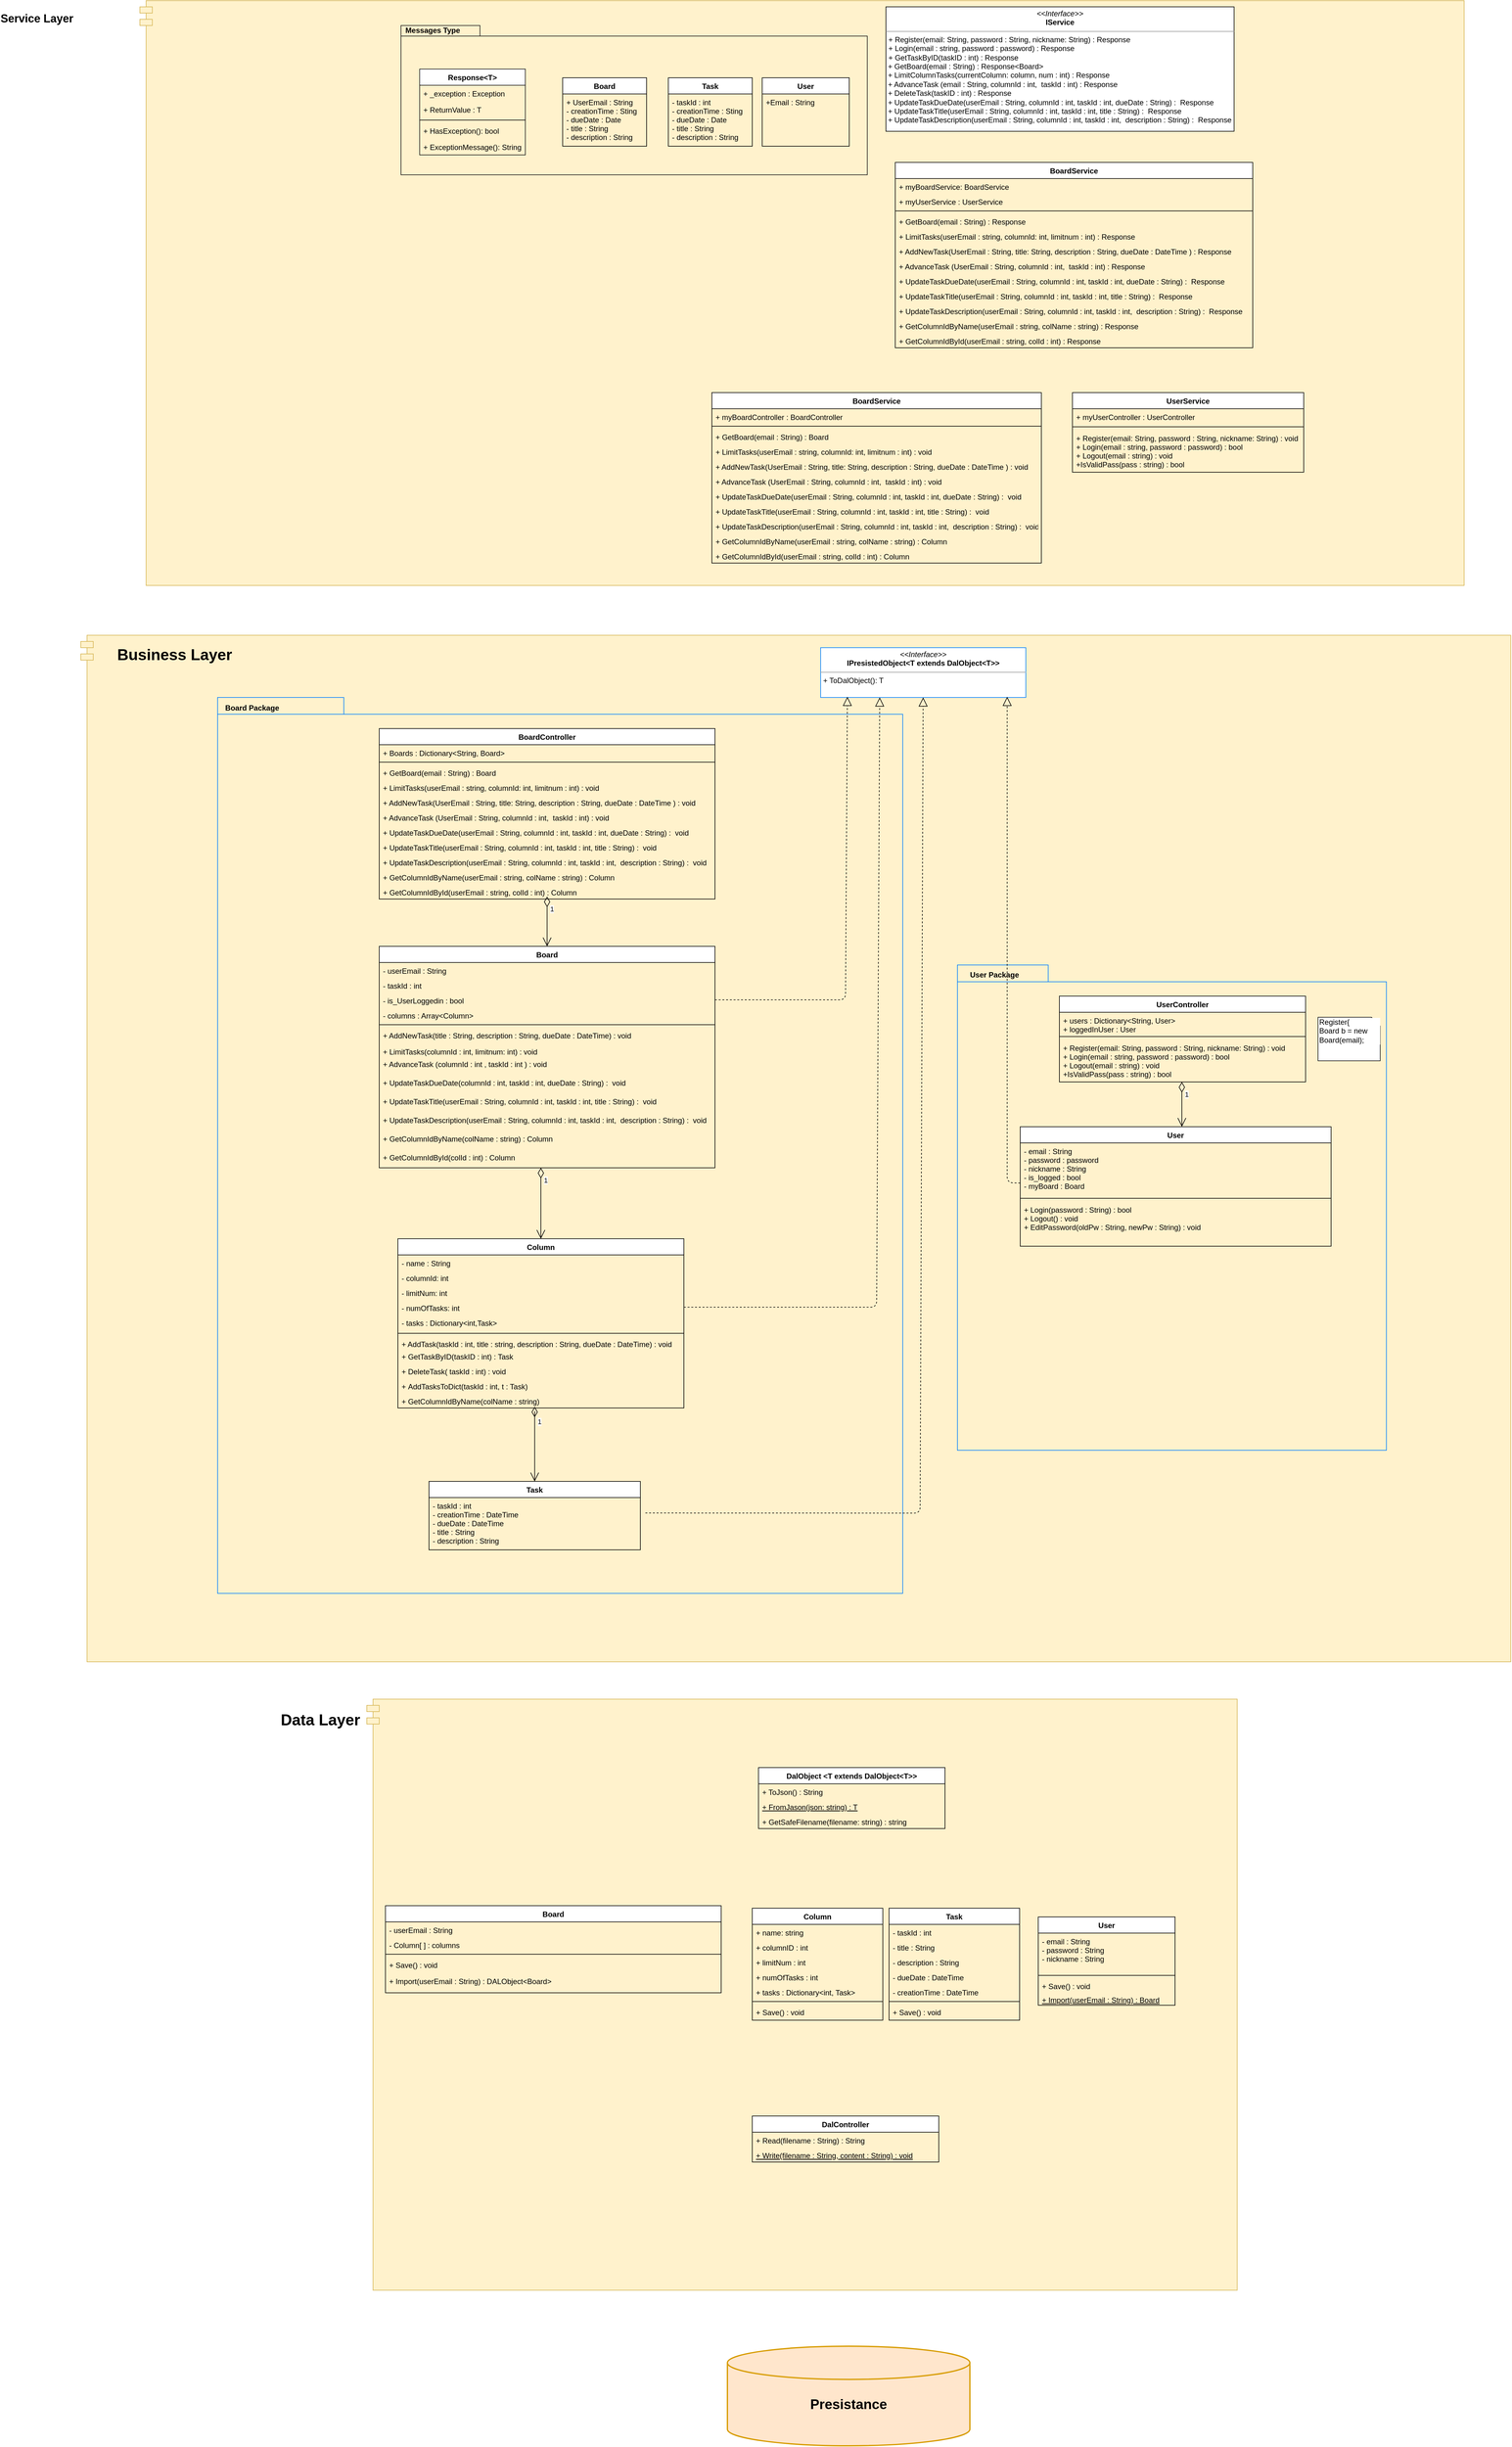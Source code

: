 <mxfile version="12.9.14" type="github">
  <diagram id="-RquYQ_NJTg_AUpqB6Ne" name="Page-1">
    <mxGraphModel dx="2249" dy="3100" grid="1" gridSize="10" guides="1" tooltips="1" connect="1" arrows="1" fold="1" page="1" pageScale="1" pageWidth="827" pageHeight="1169" math="0" shadow="0">
      <root>
        <mxCell id="0" />
        <mxCell id="1" parent="0" />
        <mxCell id="ltBjUtxW135NRDKXW1PK-76" value="Service Layer" style="shape=module;align=right;spacingLeft=999;align=center;verticalAlign=bottom;startSize=26;fillColor=#fff2cc;strokeColor=#d6b656;labelPosition=left;verticalLabelPosition=top;spacingRight=-800;spacingBottom=-40;fontSize=18;fontStyle=1" parent="1" vertex="1">
          <mxGeometry x="-435" y="-1860" width="2130" height="940" as="geometry" />
        </mxCell>
        <mxCell id="f_YDxazfHKyXnQlS2BQ8-2" value="Messages Type" style="shape=folder;fontStyle=1;spacingTop=10;tabWidth=127;tabHeight=17;tabPosition=left;html=1;verticalAlign=bottom;align=right;spacingBottom=-17;horizontal=1;labelPosition=left;verticalLabelPosition=top;spacingRight=-96;fillColor=#fff2cc;strokeColor=#1A1A1A;" parent="1" vertex="1">
          <mxGeometry x="-15" y="-1820" width="750" height="240" as="geometry" />
        </mxCell>
        <mxCell id="PzMGgS6Cn8ioZ-nRno0Y-10" value="Data Layer" style="shape=module;align=center;spacingLeft=-999;align=center;verticalAlign=bottom;strokeColor=#d6b656;fillColor=#fff2cc;labelPosition=center;verticalLabelPosition=top;whiteSpace=wrap;spacingRight=550;spacingBottom=-50;fontSize=25;fontStyle=1" parent="1" vertex="1">
          <mxGeometry x="-70" y="870" width="1400" height="950" as="geometry" />
        </mxCell>
        <mxCell id="7azGiuc3Ixv7HJGIlcdi-23" value="Business Layer" style="shape=module;align=center;spacingLeft=-999;align=center;verticalAlign=bottom;fillColor=#fff2cc;strokeColor=#d6b656;labelPosition=center;verticalLabelPosition=top;spacingRight=999;spacingBottom=-45;fontSize=25;fontStyle=1" parent="1" vertex="1">
          <mxGeometry x="-530" y="-840" width="2300" height="1650" as="geometry" />
        </mxCell>
        <mxCell id="7azGiuc3Ixv7HJGIlcdi-16" value="Board Package" style="shape=folder;fontStyle=1;spacingTop=-2;tabWidth=203;tabHeight=27;tabPosition=left;html=1;fillColor=none;labelPosition=left;verticalLabelPosition=top;align=right;verticalAlign=bottom;spacingBottom=-26;spacingRight=-100;strokeColor=#007FFF;" parent="1" vertex="1">
          <mxGeometry x="-310" y="-740" width="1102" height="1440" as="geometry" />
        </mxCell>
        <mxCell id="7azGiuc3Ixv7HJGIlcdi-17" value="User Package" style="shape=folder;fontStyle=1;spacingTop=10;tabWidth=146;tabHeight=27;tabPosition=left;html=1;fillColor=none;labelPosition=left;verticalLabelPosition=top;align=right;verticalAlign=bottom;spacingRight=-100;spacingBottom=-25;strokeColor=#007FFF;" parent="1" vertex="1">
          <mxGeometry x="880" y="-310" width="690" height="780" as="geometry" />
        </mxCell>
        <mxCell id="ltBjUtxW135NRDKXW1PK-18" value="&lt;p style=&quot;margin: 0px ; margin-top: 4px ; text-align: center&quot;&gt;&lt;i&gt;&amp;lt;&amp;lt;Interface&amp;gt;&amp;gt;&lt;/i&gt;&lt;br&gt;&lt;b&gt;IPresistedObject&amp;lt;T extends DalObject&amp;lt;T&amp;gt;&amp;gt;&lt;/b&gt;&lt;/p&gt;&lt;hr size=&quot;1&quot;&gt;&lt;p style=&quot;margin: 0px ; margin-left: 4px&quot;&gt;&lt;/p&gt;&lt;p style=&quot;margin: 0px ; margin-left: 4px&quot;&gt;+ ToDalObject(): T&lt;br&gt;&lt;/p&gt;" style="verticalAlign=top;align=left;overflow=fill;fontSize=12;fontFamily=Helvetica;html=1;strokeColor=#007FFF;fillColor=#ffffff;" parent="1" vertex="1">
          <mxGeometry x="660" y="-820" width="330" height="80" as="geometry" />
        </mxCell>
        <mxCell id="ltBjUtxW135NRDKXW1PK-77" value="BoardController" style="swimlane;fontStyle=1;align=center;verticalAlign=top;childLayout=stackLayout;horizontal=1;startSize=26;horizontalStack=0;resizeParent=1;resizeParentMax=0;resizeLast=0;collapsible=1;marginBottom=0;" parent="1" vertex="1">
          <mxGeometry x="-50" y="-690" width="540" height="274" as="geometry" />
        </mxCell>
        <mxCell id="ltBjUtxW135NRDKXW1PK-78" value="+ Boards : Dictionary&lt;String, Board&gt;&#xa;" style="text;align=left;verticalAlign=top;spacingLeft=4;spacingRight=4;overflow=hidden;rotatable=0;points=[[0,0.5],[1,0.5]];portConstraint=eastwest;" parent="ltBjUtxW135NRDKXW1PK-77" vertex="1">
          <mxGeometry y="26" width="540" height="24" as="geometry" />
        </mxCell>
        <mxCell id="f_YDxazfHKyXnQlS2BQ8-43" value="" style="line;strokeWidth=1;fillColor=none;align=left;verticalAlign=middle;spacingTop=-1;spacingLeft=3;spacingRight=3;rotatable=0;labelPosition=right;points=[];portConstraint=eastwest;labelBackgroundColor=#ffffff;" parent="ltBjUtxW135NRDKXW1PK-77" vertex="1">
          <mxGeometry y="50" width="540" height="8" as="geometry" />
        </mxCell>
        <mxCell id="ltBjUtxW135NRDKXW1PK-88" value="+ GetBoard(email : String) : Board&#xa;" style="text;align=left;verticalAlign=top;spacingLeft=4;spacingRight=4;overflow=hidden;rotatable=0;points=[[0,0.5],[1,0.5]];portConstraint=eastwest;" parent="ltBjUtxW135NRDKXW1PK-77" vertex="1">
          <mxGeometry y="58" width="540" height="24" as="geometry" />
        </mxCell>
        <mxCell id="ltBjUtxW135NRDKXW1PK-79" value="+ LimitTasks(userEmail : string, columnId: int, limitnum : int) : void&#xa;" style="text;align=left;verticalAlign=top;spacingLeft=4;spacingRight=4;overflow=hidden;rotatable=0;points=[[0,0.5],[1,0.5]];portConstraint=eastwest;" parent="ltBjUtxW135NRDKXW1PK-77" vertex="1">
          <mxGeometry y="82" width="540" height="24" as="geometry" />
        </mxCell>
        <mxCell id="f_YDxazfHKyXnQlS2BQ8-45" value="+ AddNewTask(UserEmail : String, title: String, description : String, dueDate : DateTime ) : void&#xa;&#xa;" style="text;align=left;verticalAlign=top;spacingLeft=4;spacingRight=4;overflow=hidden;rotatable=0;points=[[0,0.5],[1,0.5]];portConstraint=eastwest;" parent="ltBjUtxW135NRDKXW1PK-77" vertex="1">
          <mxGeometry y="106" width="540" height="24" as="geometry" />
        </mxCell>
        <mxCell id="ltBjUtxW135NRDKXW1PK-80" value="+ AdvanceTask (UserEmail : String, columnId : int,  taskId : int) : void" style="text;align=left;verticalAlign=top;spacingLeft=4;spacingRight=4;overflow=hidden;rotatable=0;points=[[0,0.5],[1,0.5]];portConstraint=eastwest;" parent="ltBjUtxW135NRDKXW1PK-77" vertex="1">
          <mxGeometry y="130" width="540" height="24" as="geometry" />
        </mxCell>
        <mxCell id="ltBjUtxW135NRDKXW1PK-82" value="+ UpdateTaskDueDate(userEmail : String, columnId : int, taskId : int, dueDate : String) :  void&#xa;&#xa;" style="text;align=left;verticalAlign=top;spacingLeft=4;spacingRight=4;overflow=hidden;rotatable=0;points=[[0,0.5],[1,0.5]];portConstraint=eastwest;" parent="ltBjUtxW135NRDKXW1PK-77" vertex="1">
          <mxGeometry y="154" width="540" height="24" as="geometry" />
        </mxCell>
        <mxCell id="ltBjUtxW135NRDKXW1PK-83" value="+ UpdateTaskTitle(userEmail : String, columnId : int, taskId : int, title : String) :  void&#xa;" style="text;align=left;verticalAlign=top;spacingLeft=4;spacingRight=4;overflow=hidden;rotatable=0;points=[[0,0.5],[1,0.5]];portConstraint=eastwest;" parent="ltBjUtxW135NRDKXW1PK-77" vertex="1">
          <mxGeometry y="178" width="540" height="24" as="geometry" />
        </mxCell>
        <mxCell id="ltBjUtxW135NRDKXW1PK-84" value="+ UpdateTaskDescription(userEmail : String, columnId : int, taskId : int,  description : String) :  void&#xa;" style="text;align=left;verticalAlign=top;spacingLeft=4;spacingRight=4;overflow=hidden;rotatable=0;points=[[0,0.5],[1,0.5]];portConstraint=eastwest;" parent="ltBjUtxW135NRDKXW1PK-77" vertex="1">
          <mxGeometry y="202" width="540" height="24" as="geometry" />
        </mxCell>
        <mxCell id="PlvojTVU_Txq_sQHf2pY-10" value="+ GetColumnIdByName(userEmail : string, colName : string) : Column" style="text;align=left;verticalAlign=top;spacingLeft=4;spacingRight=4;overflow=hidden;rotatable=0;points=[[0,0.5],[1,0.5]];portConstraint=eastwest;" parent="ltBjUtxW135NRDKXW1PK-77" vertex="1">
          <mxGeometry y="226" width="540" height="24" as="geometry" />
        </mxCell>
        <mxCell id="PlvojTVU_Txq_sQHf2pY-11" value="+ GetColumnIdById(userEmail : string, colId : int) : Column" style="text;align=left;verticalAlign=top;spacingLeft=4;spacingRight=4;overflow=hidden;rotatable=0;points=[[0,0.5],[1,0.5]];portConstraint=eastwest;" parent="ltBjUtxW135NRDKXW1PK-77" vertex="1">
          <mxGeometry y="250" width="540" height="24" as="geometry" />
        </mxCell>
        <mxCell id="ltBjUtxW135NRDKXW1PK-75" value="&lt;b&gt;&lt;font style=&quot;font-size: 22px&quot;&gt;Presistance&lt;/font&gt;&lt;/b&gt;" style="strokeWidth=2;html=1;shape=mxgraph.flowchart.database;whiteSpace=wrap;startSize=26;spacingBottom=-28;fillColor=#ffe6cc;strokeColor=#d79b00;" parent="1" vertex="1">
          <mxGeometry x="510" y="1910" width="390" height="160" as="geometry" />
        </mxCell>
        <mxCell id="ltBjUtxW135NRDKXW1PK-92" value="&lt;p style=&quot;margin: 0px ; margin-top: 4px ; text-align: center&quot;&gt;&lt;i&gt;&amp;lt;&amp;lt;Interface&amp;gt;&amp;gt;&lt;/i&gt;&lt;br&gt;&lt;b&gt;IService&lt;/b&gt;&lt;/p&gt;&lt;hr size=&quot;1&quot;&gt;&lt;p style=&quot;margin: 0px ; margin-left: 4px&quot;&gt;&lt;/p&gt;&lt;p style=&quot;margin: 0px ; margin-left: 4px&quot;&gt;+ Register(email: String, password : String, nickname: String) : Response&lt;br&gt;&lt;/p&gt;&lt;p style=&quot;margin: 0px ; margin-left: 4px&quot;&gt;+ Login(email : string, password : password) : Response&lt;br&gt;&lt;/p&gt;&lt;p style=&quot;margin: 0px ; margin-left: 4px&quot;&gt;+ GetTaskByID(taskID : int) : Response&lt;/p&gt;&lt;div style=&quot;padding: 0px ; margin: 0px&quot;&gt;&amp;nbsp;+ GetBoard(email : String) : Response&amp;lt;Board&amp;gt;&lt;span&gt;&amp;nbsp;&lt;/span&gt;&lt;/div&gt;&amp;nbsp;+ LimitColumnTasks(currentColumn: column, num : int) : Response&lt;br&gt;&amp;nbsp;+ AdvanceTask (email : String, columnId : int,&amp;nbsp; taskId : int) : Response&lt;br&gt;&amp;nbsp;+ DeleteTask(taskID : int) : Response&lt;span&gt;&amp;nbsp;&lt;/span&gt;&lt;br&gt;&amp;nbsp;+ UpdateTaskDueDate(userEmail : String, columnId : int, taskId : int, dueDate : String) :&amp;nbsp; Response&lt;br&gt;&amp;nbsp;+ UpdateTaskTitle(userEmail : String, columnId : int, taskId : int, title : String) :&amp;nbsp; Response&lt;div style=&quot;padding: 0px ; margin: 0px&quot;&gt;&amp;nbsp;+ UpdateTaskDescription(userEmail : String, columnId : int, taskId : int,&amp;nbsp; description : String) :&amp;nbsp; Response&lt;div style=&quot;padding: 0px ; margin: 0px&quot;&gt;&lt;br style=&quot;padding: 0px ; margin: 0px&quot;&gt;&lt;/div&gt;&lt;/div&gt;" style="verticalAlign=top;align=left;overflow=fill;fontSize=12;fontFamily=Helvetica;html=1;startSize=26;" parent="1" vertex="1">
          <mxGeometry x="765" y="-1850" width="560" height="200" as="geometry" />
        </mxCell>
        <mxCell id="f_YDxazfHKyXnQlS2BQ8-60" value="Register{&lt;br&gt;Board b = new Board(email);" style="shape=note;whiteSpace=wrap;html=1;size=14;verticalAlign=top;align=left;spacingTop=-6;labelBackgroundColor=#ffffff;strokeColor=#1A1A1A;fillColor=#FFFFFF;" parent="1" vertex="1">
          <mxGeometry x="1460" y="-226" width="100" height="70" as="geometry" />
        </mxCell>
        <mxCell id="ltBjUtxW135NRDKXW1PK-23" value="UserController" style="swimlane;fontStyle=1;align=center;verticalAlign=top;childLayout=stackLayout;horizontal=1;startSize=26;horizontalStack=0;resizeParent=1;resizeParentMax=0;resizeLast=0;collapsible=1;marginBottom=0;" parent="1" vertex="1">
          <mxGeometry x="1044" y="-260" width="396" height="138" as="geometry" />
        </mxCell>
        <mxCell id="f_YDxazfHKyXnQlS2BQ8-47" value="+ users : Dictionary&lt;String, User&gt;&#xa;+ loggedInUser : User" style="text;align=left;verticalAlign=top;spacingLeft=4;spacingRight=4;overflow=hidden;rotatable=0;points=[[0,0.5],[1,0.5]];portConstraint=eastwest;" parent="ltBjUtxW135NRDKXW1PK-23" vertex="1">
          <mxGeometry y="26" width="396" height="34" as="geometry" />
        </mxCell>
        <mxCell id="f_YDxazfHKyXnQlS2BQ8-46" value="" style="line;strokeWidth=1;fillColor=none;align=left;verticalAlign=middle;spacingTop=-1;spacingLeft=3;spacingRight=3;rotatable=0;labelPosition=right;points=[];portConstraint=eastwest;" parent="ltBjUtxW135NRDKXW1PK-23" vertex="1">
          <mxGeometry y="60" width="396" height="10" as="geometry" />
        </mxCell>
        <mxCell id="ltBjUtxW135NRDKXW1PK-24" value="+ Register(email: String, password : String, nickname: String) : void&#xa;+ Login(email : string, password : password) : bool&#xa;+ Logout(email : string) : void&#xa;+IsValidPass(pass : string) : bool" style="text;align=left;verticalAlign=top;spacingLeft=4;spacingRight=4;overflow=hidden;rotatable=0;points=[[0,0.5],[1,0.5]];portConstraint=eastwest;" parent="ltBjUtxW135NRDKXW1PK-23" vertex="1">
          <mxGeometry y="70" width="396" height="68" as="geometry" />
        </mxCell>
        <mxCell id="Bc8iCjD8DV4jMRBxt45--7" value="User" style="swimlane;fontStyle=1;align=center;verticalAlign=top;childLayout=stackLayout;horizontal=1;startSize=26;horizontalStack=0;resizeParent=1;resizeParentMax=0;resizeLast=0;collapsible=1;marginBottom=0;fillColor=#FFFFFF;" parent="1" vertex="1">
          <mxGeometry x="981" y="-50" width="500" height="192" as="geometry" />
        </mxCell>
        <mxCell id="Bc8iCjD8DV4jMRBxt45--8" value="- email : String&#xa;- password : password&#xa;- nickname : String&#xa;- is_logged : bool&#xa;- myBoard : Board" style="text;align=left;verticalAlign=top;spacingLeft=4;spacingRight=4;overflow=hidden;rotatable=0;points=[[0,0.5],[1,0.5]];portConstraint=eastwest;" parent="Bc8iCjD8DV4jMRBxt45--7" vertex="1">
          <mxGeometry y="26" width="500" height="84" as="geometry" />
        </mxCell>
        <mxCell id="Bc8iCjD8DV4jMRBxt45--9" value="" style="line;strokeWidth=1;fillColor=none;align=left;verticalAlign=middle;spacingTop=-1;spacingLeft=3;spacingRight=3;rotatable=0;labelPosition=right;points=[];portConstraint=eastwest;" parent="Bc8iCjD8DV4jMRBxt45--7" vertex="1">
          <mxGeometry y="110" width="500" height="10" as="geometry" />
        </mxCell>
        <mxCell id="Bc8iCjD8DV4jMRBxt45--10" value="+ Login(password : String) : bool&#xa;+ Logout() : void&#xa;+ EditPassword(oldPw : String, newPw : String) : void&#xa;" style="text;strokeColor=none;fillColor=none;align=left;verticalAlign=top;spacingLeft=4;spacingRight=4;overflow=hidden;rotatable=0;points=[[0,0.5],[1,0.5]];portConstraint=eastwest;" parent="Bc8iCjD8DV4jMRBxt45--7" vertex="1">
          <mxGeometry y="120" width="500" height="72" as="geometry" />
        </mxCell>
        <mxCell id="7azGiuc3Ixv7HJGIlcdi-8" value="Board" style="swimlane;fontStyle=1;align=center;verticalAlign=top;childLayout=stackLayout;horizontal=1;startSize=26;horizontalStack=0;resizeParent=1;resizeParentMax=0;resizeLast=0;collapsible=1;marginBottom=0;" parent="1" vertex="1">
          <mxGeometry x="-50" y="-340" width="540" height="356" as="geometry" />
        </mxCell>
        <mxCell id="7azGiuc3Ixv7HJGIlcdi-9" value="- userEmail : String" style="text;strokeColor=none;fillColor=none;align=left;verticalAlign=top;spacingLeft=4;spacingRight=4;overflow=hidden;rotatable=0;points=[[0,0.5],[1,0.5]];portConstraint=eastwest;" parent="7azGiuc3Ixv7HJGIlcdi-8" vertex="1">
          <mxGeometry y="26" width="540" height="24" as="geometry" />
        </mxCell>
        <mxCell id="PlvojTVU_Txq_sQHf2pY-6" value="- taskId : int" style="text;strokeColor=none;fillColor=none;align=left;verticalAlign=top;spacingLeft=4;spacingRight=4;overflow=hidden;rotatable=0;points=[[0,0.5],[1,0.5]];portConstraint=eastwest;" parent="7azGiuc3Ixv7HJGIlcdi-8" vertex="1">
          <mxGeometry y="50" width="540" height="24" as="geometry" />
        </mxCell>
        <mxCell id="ltBjUtxW135NRDKXW1PK-17" value="- is_UserLoggedin : bool" style="text;strokeColor=none;fillColor=none;align=left;verticalAlign=top;spacingLeft=4;spacingRight=4;overflow=hidden;rotatable=0;points=[[0,0.5],[1,0.5]];portConstraint=eastwest;" parent="7azGiuc3Ixv7HJGIlcdi-8" vertex="1">
          <mxGeometry y="74" width="540" height="24" as="geometry" />
        </mxCell>
        <mxCell id="PlvojTVU_Txq_sQHf2pY-7" value="- columns : Array&lt;Column&gt;" style="text;strokeColor=none;fillColor=none;align=left;verticalAlign=top;spacingLeft=4;spacingRight=4;overflow=hidden;rotatable=0;points=[[0,0.5],[1,0.5]];portConstraint=eastwest;" parent="7azGiuc3Ixv7HJGIlcdi-8" vertex="1">
          <mxGeometry y="98" width="540" height="24" as="geometry" />
        </mxCell>
        <mxCell id="7azGiuc3Ixv7HJGIlcdi-11" value="" style="line;strokeWidth=1;fillColor=none;align=left;verticalAlign=middle;spacingTop=-1;spacingLeft=3;spacingRight=3;rotatable=0;labelPosition=right;points=[];portConstraint=eastwest;" parent="7azGiuc3Ixv7HJGIlcdi-8" vertex="1">
          <mxGeometry y="122" width="540" height="8" as="geometry" />
        </mxCell>
        <mxCell id="7azGiuc3Ixv7HJGIlcdi-12" value="+ AddNewTask(title : String, description : String, dueDate : DateTime) : void" style="text;strokeColor=none;fillColor=none;align=left;verticalAlign=top;spacingLeft=4;spacingRight=4;overflow=hidden;rotatable=0;points=[[0,0.5],[1,0.5]];portConstraint=eastwest;" parent="7azGiuc3Ixv7HJGIlcdi-8" vertex="1">
          <mxGeometry y="130" width="540" height="26" as="geometry" />
        </mxCell>
        <mxCell id="7azGiuc3Ixv7HJGIlcdi-13" value="+ LimitTasks(columnId : int, limitnum: int) : void&#xa;" style="text;strokeColor=none;fillColor=none;align=left;verticalAlign=top;spacingLeft=4;spacingRight=4;overflow=hidden;rotatable=0;points=[[0,0.5],[1,0.5]];portConstraint=eastwest;" parent="7azGiuc3Ixv7HJGIlcdi-8" vertex="1">
          <mxGeometry y="156" width="540" height="20" as="geometry" />
        </mxCell>
        <mxCell id="7azGiuc3Ixv7HJGIlcdi-14" value="+ AdvanceTask (columnId : int , taskId : int ) : void" style="text;strokeColor=none;fillColor=none;align=left;verticalAlign=top;spacingLeft=4;spacingRight=4;overflow=hidden;rotatable=0;points=[[0,0.5],[1,0.5]];portConstraint=eastwest;" parent="7azGiuc3Ixv7HJGIlcdi-8" vertex="1">
          <mxGeometry y="176" width="540" height="30" as="geometry" />
        </mxCell>
        <mxCell id="PzMGgS6Cn8ioZ-nRno0Y-2" value="+ UpdateTaskDueDate(columnId : int, taskId : int, dueDate : String) :  void&#xa;&#xa;" style="text;strokeColor=none;fillColor=none;align=left;verticalAlign=top;spacingLeft=4;spacingRight=4;overflow=hidden;rotatable=0;points=[[0,0.5],[1,0.5]];portConstraint=eastwest;" parent="7azGiuc3Ixv7HJGIlcdi-8" vertex="1">
          <mxGeometry y="206" width="540" height="30" as="geometry" />
        </mxCell>
        <mxCell id="PzMGgS6Cn8ioZ-nRno0Y-13" value="+ UpdateTaskTitle(userEmail : String, columnId : int, taskId : int, title : String) :  void&#xa;&#xa;&#xa;" style="text;strokeColor=none;fillColor=none;align=left;verticalAlign=top;spacingLeft=4;spacingRight=4;overflow=hidden;rotatable=0;points=[[0,0.5],[1,0.5]];portConstraint=eastwest;" parent="7azGiuc3Ixv7HJGIlcdi-8" vertex="1">
          <mxGeometry y="236" width="540" height="30" as="geometry" />
        </mxCell>
        <mxCell id="PzMGgS6Cn8ioZ-nRno0Y-14" value="+ UpdateTaskDescription(userEmail : String, columnId : int, taskId : int,  description : String) :  void&#xa;&#xa;&#xa;" style="text;strokeColor=none;fillColor=none;align=left;verticalAlign=top;spacingLeft=4;spacingRight=4;overflow=hidden;rotatable=0;points=[[0,0.5],[1,0.5]];portConstraint=eastwest;" parent="7azGiuc3Ixv7HJGIlcdi-8" vertex="1">
          <mxGeometry y="266" width="540" height="30" as="geometry" />
        </mxCell>
        <mxCell id="PlvojTVU_Txq_sQHf2pY-8" value="+ GetColumnIdByName(colName : string) : Column" style="text;strokeColor=none;fillColor=none;align=left;verticalAlign=top;spacingLeft=4;spacingRight=4;overflow=hidden;rotatable=0;points=[[0,0.5],[1,0.5]];portConstraint=eastwest;" parent="7azGiuc3Ixv7HJGIlcdi-8" vertex="1">
          <mxGeometry y="296" width="540" height="30" as="geometry" />
        </mxCell>
        <mxCell id="PlvojTVU_Txq_sQHf2pY-9" value="+ GetColumnIdById(colId : int) : Column" style="text;strokeColor=none;fillColor=none;align=left;verticalAlign=top;spacingLeft=4;spacingRight=4;overflow=hidden;rotatable=0;points=[[0,0.5],[1,0.5]];portConstraint=eastwest;" parent="7azGiuc3Ixv7HJGIlcdi-8" vertex="1">
          <mxGeometry y="326" width="540" height="30" as="geometry" />
        </mxCell>
        <mxCell id="TAwMk2L25y2mn7AtMvrn-1" value="Column" style="swimlane;fontStyle=1;align=center;verticalAlign=top;childLayout=stackLayout;horizontal=1;startSize=26;horizontalStack=0;resizeParent=1;resizeParentMax=0;resizeLast=0;collapsible=1;marginBottom=0;" parent="1" vertex="1">
          <mxGeometry x="-20" y="130" width="460" height="272" as="geometry" />
        </mxCell>
        <mxCell id="TAwMk2L25y2mn7AtMvrn-2" value="- name : String" style="text;strokeColor=none;fillColor=none;align=left;verticalAlign=top;spacingLeft=4;spacingRight=4;overflow=hidden;rotatable=0;points=[[0,0.5],[1,0.5]];portConstraint=eastwest;" parent="TAwMk2L25y2mn7AtMvrn-1" vertex="1">
          <mxGeometry y="26" width="460" height="24" as="geometry" />
        </mxCell>
        <mxCell id="PzMGgS6Cn8ioZ-nRno0Y-11" value="- columnId: int" style="text;strokeColor=none;fillColor=none;align=left;verticalAlign=top;spacingLeft=4;spacingRight=4;overflow=hidden;rotatable=0;points=[[0,0.5],[1,0.5]];portConstraint=eastwest;" parent="TAwMk2L25y2mn7AtMvrn-1" vertex="1">
          <mxGeometry y="50" width="460" height="24" as="geometry" />
        </mxCell>
        <mxCell id="ltBjUtxW135NRDKXW1PK-16" value="- limitNum: int" style="text;strokeColor=none;fillColor=none;align=left;verticalAlign=top;spacingLeft=4;spacingRight=4;overflow=hidden;rotatable=0;points=[[0,0.5],[1,0.5]];portConstraint=eastwest;" parent="TAwMk2L25y2mn7AtMvrn-1" vertex="1">
          <mxGeometry y="74" width="460" height="24" as="geometry" />
        </mxCell>
        <mxCell id="PlvojTVU_Txq_sQHf2pY-1" value="- numOfTasks: int" style="text;strokeColor=none;fillColor=none;align=left;verticalAlign=top;spacingLeft=4;spacingRight=4;overflow=hidden;rotatable=0;points=[[0,0.5],[1,0.5]];portConstraint=eastwest;" parent="TAwMk2L25y2mn7AtMvrn-1" vertex="1">
          <mxGeometry y="98" width="460" height="24" as="geometry" />
        </mxCell>
        <mxCell id="TAwMk2L25y2mn7AtMvrn-23" value="- tasks : Dictionary&lt;int,Task&gt;" style="text;strokeColor=none;fillColor=none;align=left;verticalAlign=top;spacingLeft=4;spacingRight=4;overflow=hidden;rotatable=0;points=[[0,0.5],[1,0.5]];portConstraint=eastwest;" parent="TAwMk2L25y2mn7AtMvrn-1" vertex="1">
          <mxGeometry y="122" width="460" height="26" as="geometry" />
        </mxCell>
        <mxCell id="TAwMk2L25y2mn7AtMvrn-3" value="" style="line;strokeWidth=1;fillColor=none;align=left;verticalAlign=middle;spacingTop=-1;spacingLeft=3;spacingRight=3;rotatable=0;labelPosition=right;points=[];portConstraint=eastwest;" parent="TAwMk2L25y2mn7AtMvrn-1" vertex="1">
          <mxGeometry y="148" width="460" height="8" as="geometry" />
        </mxCell>
        <mxCell id="f_YDxazfHKyXnQlS2BQ8-48" value="+ AddTask(taskId : int, title : string, description : String, dueDate : DateTime) : void" style="text;strokeColor=none;fillColor=none;align=left;verticalAlign=top;spacingLeft=4;spacingRight=4;overflow=hidden;rotatable=0;points=[[0,0.5],[1,0.5]];portConstraint=eastwest;" parent="TAwMk2L25y2mn7AtMvrn-1" vertex="1">
          <mxGeometry y="156" width="460" height="20" as="geometry" />
        </mxCell>
        <mxCell id="TAwMk2L25y2mn7AtMvrn-21" value="+ GetTaskByID(taskID : int) : Task" style="text;strokeColor=none;fillColor=none;align=left;verticalAlign=top;spacingLeft=4;spacingRight=4;overflow=hidden;rotatable=0;points=[[0,0.5],[1,0.5]];portConstraint=eastwest;" parent="TAwMk2L25y2mn7AtMvrn-1" vertex="1">
          <mxGeometry y="176" width="460" height="24" as="geometry" />
        </mxCell>
        <mxCell id="f_YDxazfHKyXnQlS2BQ8-58" value="+ DeleteTask( taskId : int) : void" style="text;strokeColor=none;fillColor=none;align=left;verticalAlign=top;spacingLeft=4;spacingRight=4;overflow=hidden;rotatable=0;points=[[0,0.5],[1,0.5]];portConstraint=eastwest;" parent="TAwMk2L25y2mn7AtMvrn-1" vertex="1">
          <mxGeometry y="200" width="460" height="24" as="geometry" />
        </mxCell>
        <mxCell id="PlvojTVU_Txq_sQHf2pY-2" value="+ AddTasksToDict(taskId : int, t : Task)" style="text;strokeColor=none;fillColor=none;align=left;verticalAlign=top;spacingLeft=4;spacingRight=4;overflow=hidden;rotatable=0;points=[[0,0.5],[1,0.5]];portConstraint=eastwest;" parent="TAwMk2L25y2mn7AtMvrn-1" vertex="1">
          <mxGeometry y="224" width="460" height="24" as="geometry" />
        </mxCell>
        <mxCell id="PlvojTVU_Txq_sQHf2pY-5" value="+ GetColumnIdByName(colName : string)" style="text;strokeColor=none;fillColor=none;align=left;verticalAlign=top;spacingLeft=4;spacingRight=4;overflow=hidden;rotatable=0;points=[[0,0.5],[1,0.5]];portConstraint=eastwest;" parent="TAwMk2L25y2mn7AtMvrn-1" vertex="1">
          <mxGeometry y="248" width="460" height="24" as="geometry" />
        </mxCell>
        <mxCell id="ltBjUtxW135NRDKXW1PK-49" value="Task" style="swimlane;fontStyle=1;align=center;verticalAlign=top;childLayout=stackLayout;horizontal=1;startSize=26;horizontalStack=0;resizeParent=1;resizeParentMax=0;resizeLast=0;collapsible=1;marginBottom=0;" parent="1" vertex="1">
          <mxGeometry x="30" y="520" width="340" height="110" as="geometry" />
        </mxCell>
        <mxCell id="ltBjUtxW135NRDKXW1PK-50" value="- taskId : int&#xa;- creationTime : DateTime&#xa;- dueDate : DateTime&#xa;- title : String&#xa;- description : String&#xa;" style="text;strokeColor=none;fillColor=none;align=left;verticalAlign=top;spacingLeft=4;spacingRight=4;overflow=hidden;rotatable=0;points=[[0,0.5],[1,0.5]];portConstraint=eastwest;" parent="ltBjUtxW135NRDKXW1PK-49" vertex="1">
          <mxGeometry y="26" width="340" height="84" as="geometry" />
        </mxCell>
        <mxCell id="PlvojTVU_Txq_sQHf2pY-45" value="" style="endArrow=block;dashed=1;endFill=0;endSize=12;html=1;" parent="1" source="Bc8iCjD8DV4jMRBxt45--7" edge="1">
          <mxGeometry width="160" relative="1" as="geometry">
            <mxPoint x="720" y="-160" as="sourcePoint" />
            <mxPoint x="960" y="-741" as="targetPoint" />
            <Array as="points">
              <mxPoint x="960" y="40" />
            </Array>
          </mxGeometry>
        </mxCell>
        <mxCell id="PlvojTVU_Txq_sQHf2pY-46" value="" style="endArrow=block;dashed=1;endFill=0;endSize=12;html=1;exitX=1;exitY=0.5;exitDx=0;exitDy=0;" parent="1" source="ltBjUtxW135NRDKXW1PK-17" edge="1">
          <mxGeometry width="160" relative="1" as="geometry">
            <mxPoint x="720" y="-480" as="sourcePoint" />
            <mxPoint x="703" y="-741" as="targetPoint" />
            <Array as="points">
              <mxPoint x="670" y="-254" />
              <mxPoint x="700" y="-254" />
            </Array>
          </mxGeometry>
        </mxCell>
        <mxCell id="PlvojTVU_Txq_sQHf2pY-47" value="" style="endArrow=block;dashed=1;endFill=0;endSize=12;html=1;exitX=1;exitY=0.5;exitDx=0;exitDy=0;" parent="1" source="PlvojTVU_Txq_sQHf2pY-1" edge="1">
          <mxGeometry width="160" relative="1" as="geometry">
            <mxPoint x="710" y="-390" as="sourcePoint" />
            <mxPoint x="755" y="-740" as="targetPoint" />
            <Array as="points">
              <mxPoint x="750" y="240" />
            </Array>
          </mxGeometry>
        </mxCell>
        <mxCell id="PlvojTVU_Txq_sQHf2pY-48" value="" style="endArrow=block;dashed=1;endFill=0;endSize=12;html=1;exitX=1.024;exitY=0.295;exitDx=0;exitDy=0;exitPerimeter=0;" parent="1" source="ltBjUtxW135NRDKXW1PK-50" target="ltBjUtxW135NRDKXW1PK-18" edge="1">
          <mxGeometry width="160" relative="1" as="geometry">
            <mxPoint x="490" y="570" as="sourcePoint" />
            <mxPoint x="650" y="570" as="targetPoint" />
            <Array as="points">
              <mxPoint x="820" y="571" />
            </Array>
          </mxGeometry>
        </mxCell>
        <mxCell id="PlvojTVU_Txq_sQHf2pY-49" value="1" style="endArrow=open;html=1;endSize=12;startArrow=diamondThin;startSize=14;startFill=0;edgeStyle=orthogonalEdgeStyle;align=left;verticalAlign=bottom;entryX=0.5;entryY=0;entryDx=0;entryDy=0;spacingBottom=-33;" parent="1" target="ltBjUtxW135NRDKXW1PK-49" edge="1">
          <mxGeometry x="-1" y="3" relative="1" as="geometry">
            <mxPoint x="200" y="400" as="sourcePoint" />
            <mxPoint x="260" y="380" as="targetPoint" />
            <Array as="points">
              <mxPoint x="200" y="404" />
            </Array>
          </mxGeometry>
        </mxCell>
        <mxCell id="PlvojTVU_Txq_sQHf2pY-51" value="1" style="endArrow=open;html=1;endSize=12;startArrow=diamondThin;startSize=14;startFill=0;edgeStyle=orthogonalEdgeStyle;align=left;verticalAlign=bottom;spacingBottom=-29;" parent="1" target="TAwMk2L25y2mn7AtMvrn-1" edge="1">
          <mxGeometry x="-1" y="3" relative="1" as="geometry">
            <mxPoint x="210" y="16" as="sourcePoint" />
            <mxPoint x="270" y="90" as="targetPoint" />
            <Array as="points">
              <mxPoint x="210" y="16" />
            </Array>
          </mxGeometry>
        </mxCell>
        <mxCell id="PlvojTVU_Txq_sQHf2pY-52" value="1" style="endArrow=open;html=1;endSize=12;startArrow=diamondThin;startSize=14;startFill=0;edgeStyle=orthogonalEdgeStyle;align=left;verticalAlign=bottom;spacingBottom=-29;" parent="1" edge="1">
          <mxGeometry x="-1" y="3" relative="1" as="geometry">
            <mxPoint x="220" y="-420" as="sourcePoint" />
            <mxPoint x="220" y="-340" as="targetPoint" />
            <Array as="points">
              <mxPoint x="220" y="-394" />
            </Array>
          </mxGeometry>
        </mxCell>
        <mxCell id="PlvojTVU_Txq_sQHf2pY-68" value="1" style="endArrow=open;html=1;endSize=12;startArrow=diamondThin;startSize=14;startFill=0;edgeStyle=orthogonalEdgeStyle;align=left;verticalAlign=bottom;spacingBottom=-29;" parent="1" edge="1">
          <mxGeometry x="-1" y="3" relative="1" as="geometry">
            <mxPoint x="1241" y="-122.0" as="sourcePoint" />
            <mxPoint x="1241" y="-50" as="targetPoint" />
            <Array as="points">
              <mxPoint x="1241" y="-122" />
            </Array>
          </mxGeometry>
        </mxCell>
        <mxCell id="ltBjUtxW135NRDKXW1PK-66" value="User" style="swimlane;fontStyle=1;align=center;verticalAlign=top;childLayout=stackLayout;horizontal=1;startSize=26;horizontalStack=0;resizeParent=1;resizeParentMax=0;resizeLast=0;collapsible=1;marginBottom=0;fillColor=#FFFFFF;" parent="1" vertex="1">
          <mxGeometry x="1010" y="1220" width="220" height="142" as="geometry" />
        </mxCell>
        <mxCell id="ltBjUtxW135NRDKXW1PK-67" value="- email : String&#xa;- password : String&#xa;- nickname : String" style="text;align=left;verticalAlign=top;spacingLeft=4;spacingRight=4;overflow=hidden;rotatable=0;points=[[0,0.5],[1,0.5]];portConstraint=eastwest;" parent="ltBjUtxW135NRDKXW1PK-66" vertex="1">
          <mxGeometry y="26" width="220" height="64" as="geometry" />
        </mxCell>
        <mxCell id="ltBjUtxW135NRDKXW1PK-68" value="" style="line;strokeWidth=1;fillColor=none;align=left;verticalAlign=middle;spacingTop=-1;spacingLeft=3;spacingRight=3;rotatable=0;labelPosition=right;points=[];portConstraint=eastwest;" parent="ltBjUtxW135NRDKXW1PK-66" vertex="1">
          <mxGeometry y="90" width="220" height="8" as="geometry" />
        </mxCell>
        <mxCell id="ltBjUtxW135NRDKXW1PK-69" value="+ Save() : void" style="text;strokeColor=none;fillColor=none;align=left;verticalAlign=top;spacingLeft=4;spacingRight=4;overflow=hidden;rotatable=0;points=[[0,0.5],[1,0.5]];portConstraint=eastwest;" parent="ltBjUtxW135NRDKXW1PK-66" vertex="1">
          <mxGeometry y="98" width="220" height="22" as="geometry" />
        </mxCell>
        <mxCell id="ltBjUtxW135NRDKXW1PK-70" value="+ Import(userEmail : String) : Board" style="text;strokeColor=none;fillColor=none;align=left;verticalAlign=top;spacingLeft=4;spacingRight=4;overflow=hidden;rotatable=0;points=[[0,0.5],[1,0.5]];portConstraint=eastwest;fontStyle=4" parent="ltBjUtxW135NRDKXW1PK-66" vertex="1">
          <mxGeometry y="120" width="220" height="22" as="geometry" />
        </mxCell>
        <mxCell id="ltBjUtxW135NRDKXW1PK-71" value="DalController" style="swimlane;fontStyle=1;align=center;verticalAlign=top;childLayout=stackLayout;horizontal=1;startSize=26;horizontalStack=0;resizeParent=1;resizeParentMax=0;resizeLast=0;collapsible=1;marginBottom=0;" parent="1" vertex="1">
          <mxGeometry x="550" y="1540" width="300" height="74" as="geometry" />
        </mxCell>
        <mxCell id="ltBjUtxW135NRDKXW1PK-72" value="+ Read(filename : String) : String" style="text;align=left;verticalAlign=top;spacingLeft=4;spacingRight=4;overflow=hidden;rotatable=0;points=[[0,0.5],[1,0.5]];portConstraint=eastwest;" parent="ltBjUtxW135NRDKXW1PK-71" vertex="1">
          <mxGeometry y="26" width="300" height="24" as="geometry" />
        </mxCell>
        <mxCell id="ltBjUtxW135NRDKXW1PK-73" value="+ Write(filename : String, content : String) : void" style="text;align=left;verticalAlign=top;spacingLeft=4;spacingRight=4;overflow=hidden;rotatable=0;points=[[0,0.5],[1,0.5]];portConstraint=eastwest;fontStyle=4" parent="ltBjUtxW135NRDKXW1PK-71" vertex="1">
          <mxGeometry y="50" width="300" height="24" as="geometry" />
        </mxCell>
        <mxCell id="7azGiuc3Ixv7HJGIlcdi-18" value="DalObject &lt;T extends DalObject&lt;T&gt;&gt;" style="swimlane;fontStyle=1;align=center;verticalAlign=top;childLayout=stackLayout;horizontal=1;startSize=26;horizontalStack=0;resizeParent=1;resizeParentMax=0;resizeLast=0;collapsible=1;marginBottom=0;" parent="1" vertex="1">
          <mxGeometry x="560" y="980" width="300" height="98" as="geometry" />
        </mxCell>
        <mxCell id="7azGiuc3Ixv7HJGIlcdi-21" value="+ ToJson() : String" style="text;align=left;verticalAlign=top;spacingLeft=4;spacingRight=4;overflow=hidden;rotatable=0;points=[[0,0.5],[1,0.5]];portConstraint=eastwest;" parent="7azGiuc3Ixv7HJGIlcdi-18" vertex="1">
          <mxGeometry y="26" width="300" height="24" as="geometry" />
        </mxCell>
        <mxCell id="ltBjUtxW135NRDKXW1PK-25" value="+ FromJason(json: string) : T" style="text;align=left;verticalAlign=top;spacingLeft=4;spacingRight=4;overflow=hidden;rotatable=0;points=[[0,0.5],[1,0.5]];portConstraint=eastwest;fontStyle=4" parent="7azGiuc3Ixv7HJGIlcdi-18" vertex="1">
          <mxGeometry y="50" width="300" height="24" as="geometry" />
        </mxCell>
        <mxCell id="ltBjUtxW135NRDKXW1PK-26" value="+ GetSafeFilename(filename: string) : string" style="text;align=left;verticalAlign=top;spacingLeft=4;spacingRight=4;overflow=hidden;rotatable=0;points=[[0,0.5],[1,0.5]];portConstraint=eastwest;" parent="7azGiuc3Ixv7HJGIlcdi-18" vertex="1">
          <mxGeometry y="74" width="300" height="24" as="geometry" />
        </mxCell>
        <mxCell id="f_YDxazfHKyXnQlS2BQ8-35" value="Response&lt;T&gt;" style="swimlane;fontStyle=1;align=center;verticalAlign=top;childLayout=stackLayout;horizontal=1;startSize=26;horizontalStack=0;resizeParent=1;resizeParentMax=0;resizeLast=0;collapsible=1;marginBottom=0;strokeColor=#1A1A1A;fillColor=#FFFFFF;" parent="1" vertex="1">
          <mxGeometry x="15" y="-1750" width="170" height="138" as="geometry" />
        </mxCell>
        <mxCell id="f_YDxazfHKyXnQlS2BQ8-41" value="+ _exception : Exception" style="text;strokeColor=none;fillColor=none;align=left;verticalAlign=top;spacingLeft=4;spacingRight=4;overflow=hidden;rotatable=0;points=[[0,0.5],[1,0.5]];portConstraint=eastwest;" parent="f_YDxazfHKyXnQlS2BQ8-35" vertex="1">
          <mxGeometry y="26" width="170" height="26" as="geometry" />
        </mxCell>
        <mxCell id="f_YDxazfHKyXnQlS2BQ8-36" value="+ ReturnValue : T" style="text;strokeColor=none;fillColor=none;align=left;verticalAlign=top;spacingLeft=4;spacingRight=4;overflow=hidden;rotatable=0;points=[[0,0.5],[1,0.5]];portConstraint=eastwest;" parent="f_YDxazfHKyXnQlS2BQ8-35" vertex="1">
          <mxGeometry y="52" width="170" height="26" as="geometry" />
        </mxCell>
        <mxCell id="f_YDxazfHKyXnQlS2BQ8-37" value="" style="line;strokeWidth=1;fillColor=none;align=left;verticalAlign=middle;spacingTop=-1;spacingLeft=3;spacingRight=3;rotatable=0;labelPosition=right;points=[];portConstraint=eastwest;" parent="f_YDxazfHKyXnQlS2BQ8-35" vertex="1">
          <mxGeometry y="78" width="170" height="8" as="geometry" />
        </mxCell>
        <mxCell id="f_YDxazfHKyXnQlS2BQ8-38" value="+ HasException(): bool" style="text;strokeColor=none;fillColor=none;align=left;verticalAlign=top;spacingLeft=4;spacingRight=4;overflow=hidden;rotatable=0;points=[[0,0.5],[1,0.5]];portConstraint=eastwest;" parent="f_YDxazfHKyXnQlS2BQ8-35" vertex="1">
          <mxGeometry y="86" width="170" height="26" as="geometry" />
        </mxCell>
        <mxCell id="f_YDxazfHKyXnQlS2BQ8-42" value="+ ExceptionMessage(): String" style="text;strokeColor=none;fillColor=none;align=left;verticalAlign=top;spacingLeft=4;spacingRight=4;overflow=hidden;rotatable=0;points=[[0,0.5],[1,0.5]];portConstraint=eastwest;" parent="f_YDxazfHKyXnQlS2BQ8-35" vertex="1">
          <mxGeometry y="112" width="170" height="26" as="geometry" />
        </mxCell>
        <mxCell id="f_YDxazfHKyXnQlS2BQ8-24" value="Board" style="swimlane;fontStyle=1;align=center;verticalAlign=top;childLayout=stackLayout;horizontal=1;startSize=26;horizontalStack=0;resizeParent=1;resizeParentMax=0;resizeLast=0;collapsible=1;marginBottom=0;" parent="1" vertex="1">
          <mxGeometry x="245" y="-1736" width="135" height="110" as="geometry" />
        </mxCell>
        <mxCell id="f_YDxazfHKyXnQlS2BQ8-25" value="+ UserEmail : String&#xa;- creationTime : Sting&#xa;- dueDate : Date&#xa;- title : String&#xa;- description : String&#xa;" style="text;strokeColor=none;fillColor=none;align=left;verticalAlign=top;spacingLeft=4;spacingRight=4;overflow=hidden;rotatable=0;points=[[0,0.5],[1,0.5]];portConstraint=eastwest;" parent="f_YDxazfHKyXnQlS2BQ8-24" vertex="1">
          <mxGeometry y="26" width="135" height="84" as="geometry" />
        </mxCell>
        <mxCell id="f_YDxazfHKyXnQlS2BQ8-33" value="Task" style="swimlane;fontStyle=1;align=center;verticalAlign=top;childLayout=stackLayout;horizontal=1;startSize=26;horizontalStack=0;resizeParent=1;resizeParentMax=0;resizeLast=0;collapsible=1;marginBottom=0;" parent="1" vertex="1">
          <mxGeometry x="415" y="-1736" width="135" height="110" as="geometry" />
        </mxCell>
        <mxCell id="f_YDxazfHKyXnQlS2BQ8-34" value="- taskId : int&#xa;- creationTime : Sting&#xa;- dueDate : Date&#xa;- title : String&#xa;- description : String&#xa;" style="text;strokeColor=none;fillColor=none;align=left;verticalAlign=top;spacingLeft=4;spacingRight=4;overflow=hidden;rotatable=0;points=[[0,0.5],[1,0.5]];portConstraint=eastwest;" parent="f_YDxazfHKyXnQlS2BQ8-33" vertex="1">
          <mxGeometry y="26" width="135" height="84" as="geometry" />
        </mxCell>
        <mxCell id="f_YDxazfHKyXnQlS2BQ8-29" value="User" style="swimlane;fontStyle=1;align=center;verticalAlign=top;childLayout=stackLayout;horizontal=1;startSize=26;horizontalStack=0;resizeParent=1;resizeParentMax=0;resizeLast=0;collapsible=1;marginBottom=0;" parent="1" vertex="1">
          <mxGeometry x="566" y="-1736" width="140" height="110" as="geometry" />
        </mxCell>
        <mxCell id="f_YDxazfHKyXnQlS2BQ8-30" value="+Email : String&#xa;" style="text;strokeColor=none;fillColor=none;align=left;verticalAlign=top;spacingLeft=4;spacingRight=4;overflow=hidden;rotatable=0;points=[[0,0.5],[1,0.5]];portConstraint=eastwest;" parent="f_YDxazfHKyXnQlS2BQ8-29" vertex="1">
          <mxGeometry y="26" width="140" height="84" as="geometry" />
        </mxCell>
        <mxCell id="PlvojTVU_Txq_sQHf2pY-13" value="BoardService" style="swimlane;fontStyle=1;align=center;verticalAlign=top;childLayout=stackLayout;horizontal=1;startSize=26;horizontalStack=0;resizeParent=1;resizeParentMax=0;resizeLast=0;collapsible=1;marginBottom=0;" parent="1" vertex="1">
          <mxGeometry x="485" y="-1230" width="530" height="274" as="geometry" />
        </mxCell>
        <mxCell id="PlvojTVU_Txq_sQHf2pY-14" value="+ myBoardController : BoardController" style="text;align=left;verticalAlign=top;spacingLeft=4;spacingRight=4;overflow=hidden;rotatable=0;points=[[0,0.5],[1,0.5]];portConstraint=eastwest;" parent="PlvojTVU_Txq_sQHf2pY-13" vertex="1">
          <mxGeometry y="26" width="530" height="24" as="geometry" />
        </mxCell>
        <mxCell id="PlvojTVU_Txq_sQHf2pY-15" value="" style="line;strokeWidth=1;fillColor=none;align=left;verticalAlign=middle;spacingTop=-1;spacingLeft=3;spacingRight=3;rotatable=0;labelPosition=right;points=[];portConstraint=eastwest;labelBackgroundColor=#ffffff;" parent="PlvojTVU_Txq_sQHf2pY-13" vertex="1">
          <mxGeometry y="50" width="530" height="8" as="geometry" />
        </mxCell>
        <mxCell id="PlvojTVU_Txq_sQHf2pY-16" value="+ GetBoard(email : String) : Board&#xa;" style="text;align=left;verticalAlign=top;spacingLeft=4;spacingRight=4;overflow=hidden;rotatable=0;points=[[0,0.5],[1,0.5]];portConstraint=eastwest;" parent="PlvojTVU_Txq_sQHf2pY-13" vertex="1">
          <mxGeometry y="58" width="530" height="24" as="geometry" />
        </mxCell>
        <mxCell id="PlvojTVU_Txq_sQHf2pY-17" value="+ LimitTasks(userEmail : string, columnId: int, limitnum : int) : void&#xa;" style="text;align=left;verticalAlign=top;spacingLeft=4;spacingRight=4;overflow=hidden;rotatable=0;points=[[0,0.5],[1,0.5]];portConstraint=eastwest;" parent="PlvojTVU_Txq_sQHf2pY-13" vertex="1">
          <mxGeometry y="82" width="530" height="24" as="geometry" />
        </mxCell>
        <mxCell id="PlvojTVU_Txq_sQHf2pY-18" value="+ AddNewTask(UserEmail : String, title: String, description : String, dueDate : DateTime ) : void&#xa;&#xa;" style="text;align=left;verticalAlign=top;spacingLeft=4;spacingRight=4;overflow=hidden;rotatable=0;points=[[0,0.5],[1,0.5]];portConstraint=eastwest;" parent="PlvojTVU_Txq_sQHf2pY-13" vertex="1">
          <mxGeometry y="106" width="530" height="24" as="geometry" />
        </mxCell>
        <mxCell id="PlvojTVU_Txq_sQHf2pY-19" value="+ AdvanceTask (UserEmail : String, columnId : int,  taskId : int) : void" style="text;align=left;verticalAlign=top;spacingLeft=4;spacingRight=4;overflow=hidden;rotatable=0;points=[[0,0.5],[1,0.5]];portConstraint=eastwest;" parent="PlvojTVU_Txq_sQHf2pY-13" vertex="1">
          <mxGeometry y="130" width="530" height="24" as="geometry" />
        </mxCell>
        <mxCell id="PlvojTVU_Txq_sQHf2pY-20" value="+ UpdateTaskDueDate(userEmail : String, columnId : int, taskId : int, dueDate : String) :  void&#xa;&#xa;" style="text;align=left;verticalAlign=top;spacingLeft=4;spacingRight=4;overflow=hidden;rotatable=0;points=[[0,0.5],[1,0.5]];portConstraint=eastwest;" parent="PlvojTVU_Txq_sQHf2pY-13" vertex="1">
          <mxGeometry y="154" width="530" height="24" as="geometry" />
        </mxCell>
        <mxCell id="PlvojTVU_Txq_sQHf2pY-21" value="+ UpdateTaskTitle(userEmail : String, columnId : int, taskId : int, title : String) :  void&#xa;" style="text;align=left;verticalAlign=top;spacingLeft=4;spacingRight=4;overflow=hidden;rotatable=0;points=[[0,0.5],[1,0.5]];portConstraint=eastwest;" parent="PlvojTVU_Txq_sQHf2pY-13" vertex="1">
          <mxGeometry y="178" width="530" height="24" as="geometry" />
        </mxCell>
        <mxCell id="PlvojTVU_Txq_sQHf2pY-22" value="+ UpdateTaskDescription(userEmail : String, columnId : int, taskId : int,  description : String) :  void&#xa;" style="text;align=left;verticalAlign=top;spacingLeft=4;spacingRight=4;overflow=hidden;rotatable=0;points=[[0,0.5],[1,0.5]];portConstraint=eastwest;" parent="PlvojTVU_Txq_sQHf2pY-13" vertex="1">
          <mxGeometry y="202" width="530" height="24" as="geometry" />
        </mxCell>
        <mxCell id="PlvojTVU_Txq_sQHf2pY-23" value="+ GetColumnIdByName(userEmail : string, colName : string) : Column" style="text;align=left;verticalAlign=top;spacingLeft=4;spacingRight=4;overflow=hidden;rotatable=0;points=[[0,0.5],[1,0.5]];portConstraint=eastwest;" parent="PlvojTVU_Txq_sQHf2pY-13" vertex="1">
          <mxGeometry y="226" width="530" height="24" as="geometry" />
        </mxCell>
        <mxCell id="PlvojTVU_Txq_sQHf2pY-24" value="+ GetColumnIdById(userEmail : string, colId : int) : Column" style="text;align=left;verticalAlign=top;spacingLeft=4;spacingRight=4;overflow=hidden;rotatable=0;points=[[0,0.5],[1,0.5]];portConstraint=eastwest;" parent="PlvojTVU_Txq_sQHf2pY-13" vertex="1">
          <mxGeometry y="250" width="530" height="24" as="geometry" />
        </mxCell>
        <mxCell id="PlvojTVU_Txq_sQHf2pY-27" value="UserService" style="swimlane;fontStyle=1;align=center;verticalAlign=top;childLayout=stackLayout;horizontal=1;startSize=26;horizontalStack=0;resizeParent=1;resizeParentMax=0;resizeLast=0;collapsible=1;marginBottom=0;" parent="1" vertex="1">
          <mxGeometry x="1065" y="-1230" width="372" height="128" as="geometry" />
        </mxCell>
        <mxCell id="PlvojTVU_Txq_sQHf2pY-28" value="+ myUserController : UserController" style="text;align=left;verticalAlign=top;spacingLeft=4;spacingRight=4;overflow=hidden;rotatable=0;points=[[0,0.5],[1,0.5]];portConstraint=eastwest;" parent="PlvojTVU_Txq_sQHf2pY-27" vertex="1">
          <mxGeometry y="26" width="372" height="24" as="geometry" />
        </mxCell>
        <mxCell id="PlvojTVU_Txq_sQHf2pY-29" value="" style="line;strokeWidth=1;fillColor=none;align=left;verticalAlign=middle;spacingTop=-1;spacingLeft=3;spacingRight=3;rotatable=0;labelPosition=right;points=[];portConstraint=eastwest;" parent="PlvojTVU_Txq_sQHf2pY-27" vertex="1">
          <mxGeometry y="50" width="372" height="10" as="geometry" />
        </mxCell>
        <mxCell id="PlvojTVU_Txq_sQHf2pY-30" value="+ Register(email: String, password : String, nickname: String) : void&#xa;+ Login(email : string, password : password) : bool&#xa;+ Logout(email : string) : void&#xa;+IsValidPass(pass : string) : bool" style="text;align=left;verticalAlign=top;spacingLeft=4;spacingRight=4;overflow=hidden;rotatable=0;points=[[0,0.5],[1,0.5]];portConstraint=eastwest;" parent="PlvojTVU_Txq_sQHf2pY-27" vertex="1">
          <mxGeometry y="60" width="372" height="68" as="geometry" />
        </mxCell>
        <mxCell id="PlvojTVU_Txq_sQHf2pY-31" value="BoardService" style="swimlane;fontStyle=1;align=center;verticalAlign=top;childLayout=stackLayout;horizontal=1;startSize=26;horizontalStack=0;resizeParent=1;resizeParentMax=0;resizeLast=0;collapsible=1;marginBottom=0;" parent="1" vertex="1">
          <mxGeometry x="780" y="-1600" width="575" height="298" as="geometry" />
        </mxCell>
        <mxCell id="PlvojTVU_Txq_sQHf2pY-32" value="+ myBoardService: BoardService" style="text;align=left;verticalAlign=top;spacingLeft=4;spacingRight=4;overflow=hidden;rotatable=0;points=[[0,0.5],[1,0.5]];portConstraint=eastwest;" parent="PlvojTVU_Txq_sQHf2pY-31" vertex="1">
          <mxGeometry y="26" width="575" height="24" as="geometry" />
        </mxCell>
        <mxCell id="PlvojTVU_Txq_sQHf2pY-43" value="+ myUserService : UserService" style="text;align=left;verticalAlign=top;spacingLeft=4;spacingRight=4;overflow=hidden;rotatable=0;points=[[0,0.5],[1,0.5]];portConstraint=eastwest;" parent="PlvojTVU_Txq_sQHf2pY-31" vertex="1">
          <mxGeometry y="50" width="575" height="24" as="geometry" />
        </mxCell>
        <mxCell id="PlvojTVU_Txq_sQHf2pY-33" value="" style="line;strokeWidth=1;fillColor=none;align=left;verticalAlign=middle;spacingTop=-1;spacingLeft=3;spacingRight=3;rotatable=0;labelPosition=right;points=[];portConstraint=eastwest;labelBackgroundColor=#ffffff;" parent="PlvojTVU_Txq_sQHf2pY-31" vertex="1">
          <mxGeometry y="74" width="575" height="8" as="geometry" />
        </mxCell>
        <mxCell id="PlvojTVU_Txq_sQHf2pY-34" value="+ GetBoard(email : String) : Response&#xa;" style="text;align=left;verticalAlign=top;spacingLeft=4;spacingRight=4;overflow=hidden;rotatable=0;points=[[0,0.5],[1,0.5]];portConstraint=eastwest;" parent="PlvojTVU_Txq_sQHf2pY-31" vertex="1">
          <mxGeometry y="82" width="575" height="24" as="geometry" />
        </mxCell>
        <mxCell id="PlvojTVU_Txq_sQHf2pY-35" value="+ LimitTasks(userEmail : string, columnId: int, limitnum : int) : Response&#xa;" style="text;align=left;verticalAlign=top;spacingLeft=4;spacingRight=4;overflow=hidden;rotatable=0;points=[[0,0.5],[1,0.5]];portConstraint=eastwest;" parent="PlvojTVU_Txq_sQHf2pY-31" vertex="1">
          <mxGeometry y="106" width="575" height="24" as="geometry" />
        </mxCell>
        <mxCell id="PlvojTVU_Txq_sQHf2pY-36" value="+ AddNewTask(UserEmail : String, title: String, description : String, dueDate : DateTime ) : Response&#xa;&#xa;" style="text;align=left;verticalAlign=top;spacingLeft=4;spacingRight=4;overflow=hidden;rotatable=0;points=[[0,0.5],[1,0.5]];portConstraint=eastwest;" parent="PlvojTVU_Txq_sQHf2pY-31" vertex="1">
          <mxGeometry y="130" width="575" height="24" as="geometry" />
        </mxCell>
        <mxCell id="PlvojTVU_Txq_sQHf2pY-37" value="+ AdvanceTask (UserEmail : String, columnId : int,  taskId : int) : Response" style="text;align=left;verticalAlign=top;spacingLeft=4;spacingRight=4;overflow=hidden;rotatable=0;points=[[0,0.5],[1,0.5]];portConstraint=eastwest;" parent="PlvojTVU_Txq_sQHf2pY-31" vertex="1">
          <mxGeometry y="154" width="575" height="24" as="geometry" />
        </mxCell>
        <mxCell id="PlvojTVU_Txq_sQHf2pY-38" value="+ UpdateTaskDueDate(userEmail : String, columnId : int, taskId : int, dueDate : String) :  Response&#xa;&#xa;" style="text;align=left;verticalAlign=top;spacingLeft=4;spacingRight=4;overflow=hidden;rotatable=0;points=[[0,0.5],[1,0.5]];portConstraint=eastwest;" parent="PlvojTVU_Txq_sQHf2pY-31" vertex="1">
          <mxGeometry y="178" width="575" height="24" as="geometry" />
        </mxCell>
        <mxCell id="PlvojTVU_Txq_sQHf2pY-39" value="+ UpdateTaskTitle(userEmail : String, columnId : int, taskId : int, title : String) :  Response&#xa;" style="text;align=left;verticalAlign=top;spacingLeft=4;spacingRight=4;overflow=hidden;rotatable=0;points=[[0,0.5],[1,0.5]];portConstraint=eastwest;" parent="PlvojTVU_Txq_sQHf2pY-31" vertex="1">
          <mxGeometry y="202" width="575" height="24" as="geometry" />
        </mxCell>
        <mxCell id="PlvojTVU_Txq_sQHf2pY-40" value="+ UpdateTaskDescription(userEmail : String, columnId : int, taskId : int,  description : String) :  Response&#xa;" style="text;align=left;verticalAlign=top;spacingLeft=4;spacingRight=4;overflow=hidden;rotatable=0;points=[[0,0.5],[1,0.5]];portConstraint=eastwest;" parent="PlvojTVU_Txq_sQHf2pY-31" vertex="1">
          <mxGeometry y="226" width="575" height="24" as="geometry" />
        </mxCell>
        <mxCell id="PlvojTVU_Txq_sQHf2pY-41" value="+ GetColumnIdByName(userEmail : string, colName : string) : Response" style="text;align=left;verticalAlign=top;spacingLeft=4;spacingRight=4;overflow=hidden;rotatable=0;points=[[0,0.5],[1,0.5]];portConstraint=eastwest;" parent="PlvojTVU_Txq_sQHf2pY-31" vertex="1">
          <mxGeometry y="250" width="575" height="24" as="geometry" />
        </mxCell>
        <mxCell id="PlvojTVU_Txq_sQHf2pY-42" value="+ GetColumnIdById(userEmail : string, colId : int) : Response" style="text;align=left;verticalAlign=top;spacingLeft=4;spacingRight=4;overflow=hidden;rotatable=0;points=[[0,0.5],[1,0.5]];portConstraint=eastwest;" parent="PlvojTVU_Txq_sQHf2pY-31" vertex="1">
          <mxGeometry y="274" width="575" height="24" as="geometry" />
        </mxCell>
        <mxCell id="ltBjUtxW135NRDKXW1PK-52" value="Task" style="swimlane;fontStyle=1;align=center;verticalAlign=top;childLayout=stackLayout;horizontal=1;startSize=26;horizontalStack=0;resizeParent=1;resizeParentMax=0;resizeLast=0;collapsible=1;marginBottom=0;" parent="1" vertex="1">
          <mxGeometry x="770" y="1206" width="210" height="180" as="geometry" />
        </mxCell>
        <mxCell id="ltBjUtxW135NRDKXW1PK-53" value="- taskId : int" style="text;strokeColor=none;fillColor=none;align=left;verticalAlign=top;spacingLeft=4;spacingRight=4;overflow=hidden;rotatable=0;points=[[0,0.5],[1,0.5]];portConstraint=eastwest;" parent="ltBjUtxW135NRDKXW1PK-52" vertex="1">
          <mxGeometry y="26" width="210" height="24" as="geometry" />
        </mxCell>
        <mxCell id="ltBjUtxW135NRDKXW1PK-64" value="- title : String" style="text;strokeColor=none;fillColor=none;align=left;verticalAlign=top;spacingLeft=4;spacingRight=4;overflow=hidden;rotatable=0;points=[[0,0.5],[1,0.5]];portConstraint=eastwest;" parent="ltBjUtxW135NRDKXW1PK-52" vertex="1">
          <mxGeometry y="50" width="210" height="24" as="geometry" />
        </mxCell>
        <mxCell id="ltBjUtxW135NRDKXW1PK-65" value="- description : String&#xa;" style="text;strokeColor=none;fillColor=none;align=left;verticalAlign=top;spacingLeft=4;spacingRight=4;overflow=hidden;rotatable=0;points=[[0,0.5],[1,0.5]];portConstraint=eastwest;" parent="ltBjUtxW135NRDKXW1PK-52" vertex="1">
          <mxGeometry y="74" width="210" height="24" as="geometry" />
        </mxCell>
        <mxCell id="ltBjUtxW135NRDKXW1PK-63" value="- dueDate : DateTime" style="text;strokeColor=none;fillColor=none;align=left;verticalAlign=top;spacingLeft=4;spacingRight=4;overflow=hidden;rotatable=0;points=[[0,0.5],[1,0.5]];portConstraint=eastwest;" parent="ltBjUtxW135NRDKXW1PK-52" vertex="1">
          <mxGeometry y="98" width="210" height="24" as="geometry" />
        </mxCell>
        <mxCell id="ltBjUtxW135NRDKXW1PK-54" value="- creationTime : DateTime" style="text;strokeColor=none;fillColor=none;align=left;verticalAlign=top;spacingLeft=4;spacingRight=4;overflow=hidden;rotatable=0;points=[[0,0.5],[1,0.5]];portConstraint=eastwest;" parent="ltBjUtxW135NRDKXW1PK-52" vertex="1">
          <mxGeometry y="122" width="210" height="24" as="geometry" />
        </mxCell>
        <mxCell id="ltBjUtxW135NRDKXW1PK-55" value="" style="line;strokeWidth=1;fillColor=none;align=left;verticalAlign=middle;spacingTop=-1;spacingLeft=3;spacingRight=3;rotatable=0;labelPosition=right;points=[];portConstraint=eastwest;" parent="ltBjUtxW135NRDKXW1PK-52" vertex="1">
          <mxGeometry y="146" width="210" height="8" as="geometry" />
        </mxCell>
        <mxCell id="ltBjUtxW135NRDKXW1PK-56" value="+ Save() : void" style="text;strokeColor=none;fillColor=none;align=left;verticalAlign=top;spacingLeft=4;spacingRight=4;overflow=hidden;rotatable=0;points=[[0,0.5],[1,0.5]];portConstraint=eastwest;" parent="ltBjUtxW135NRDKXW1PK-52" vertex="1">
          <mxGeometry y="154" width="210" height="26" as="geometry" />
        </mxCell>
        <mxCell id="YpMQnkIP-7G0LSF7fP0d-1" value="Column" style="swimlane;fontStyle=1;align=center;verticalAlign=top;childLayout=stackLayout;horizontal=1;startSize=26;horizontalStack=0;resizeParent=1;resizeParentMax=0;resizeLast=0;collapsible=1;marginBottom=0;" vertex="1" parent="1">
          <mxGeometry x="550" y="1206" width="210" height="180" as="geometry" />
        </mxCell>
        <mxCell id="YpMQnkIP-7G0LSF7fP0d-2" value="+ name: string" style="text;strokeColor=none;fillColor=none;align=left;verticalAlign=top;spacingLeft=4;spacingRight=4;overflow=hidden;rotatable=0;points=[[0,0.5],[1,0.5]];portConstraint=eastwest;" vertex="1" parent="YpMQnkIP-7G0LSF7fP0d-1">
          <mxGeometry y="26" width="210" height="24" as="geometry" />
        </mxCell>
        <mxCell id="YpMQnkIP-7G0LSF7fP0d-3" value="+ columnID : int" style="text;strokeColor=none;fillColor=none;align=left;verticalAlign=top;spacingLeft=4;spacingRight=4;overflow=hidden;rotatable=0;points=[[0,0.5],[1,0.5]];portConstraint=eastwest;" vertex="1" parent="YpMQnkIP-7G0LSF7fP0d-1">
          <mxGeometry y="50" width="210" height="24" as="geometry" />
        </mxCell>
        <mxCell id="YpMQnkIP-7G0LSF7fP0d-4" value="+ limitNum : int" style="text;strokeColor=none;fillColor=none;align=left;verticalAlign=top;spacingLeft=4;spacingRight=4;overflow=hidden;rotatable=0;points=[[0,0.5],[1,0.5]];portConstraint=eastwest;" vertex="1" parent="YpMQnkIP-7G0LSF7fP0d-1">
          <mxGeometry y="74" width="210" height="24" as="geometry" />
        </mxCell>
        <mxCell id="YpMQnkIP-7G0LSF7fP0d-5" value="+ numOfTasks : int" style="text;strokeColor=none;fillColor=none;align=left;verticalAlign=top;spacingLeft=4;spacingRight=4;overflow=hidden;rotatable=0;points=[[0,0.5],[1,0.5]];portConstraint=eastwest;" vertex="1" parent="YpMQnkIP-7G0LSF7fP0d-1">
          <mxGeometry y="98" width="210" height="24" as="geometry" />
        </mxCell>
        <mxCell id="YpMQnkIP-7G0LSF7fP0d-6" value="+ tasks : Dictionary&lt;int, Task&gt;" style="text;strokeColor=none;fillColor=none;align=left;verticalAlign=top;spacingLeft=4;spacingRight=4;overflow=hidden;rotatable=0;points=[[0,0.5],[1,0.5]];portConstraint=eastwest;" vertex="1" parent="YpMQnkIP-7G0LSF7fP0d-1">
          <mxGeometry y="122" width="210" height="24" as="geometry" />
        </mxCell>
        <mxCell id="YpMQnkIP-7G0LSF7fP0d-7" value="" style="line;strokeWidth=1;fillColor=none;align=left;verticalAlign=middle;spacingTop=-1;spacingLeft=3;spacingRight=3;rotatable=0;labelPosition=right;points=[];portConstraint=eastwest;" vertex="1" parent="YpMQnkIP-7G0LSF7fP0d-1">
          <mxGeometry y="146" width="210" height="8" as="geometry" />
        </mxCell>
        <mxCell id="YpMQnkIP-7G0LSF7fP0d-8" value="+ Save() : void" style="text;strokeColor=none;fillColor=none;align=left;verticalAlign=top;spacingLeft=4;spacingRight=4;overflow=hidden;rotatable=0;points=[[0,0.5],[1,0.5]];portConstraint=eastwest;" vertex="1" parent="YpMQnkIP-7G0LSF7fP0d-1">
          <mxGeometry y="154" width="210" height="26" as="geometry" />
        </mxCell>
        <mxCell id="ltBjUtxW135NRDKXW1PK-38" value="Board" style="swimlane;fontStyle=1;align=center;verticalAlign=top;childLayout=stackLayout;horizontal=1;startSize=26;horizontalStack=0;resizeParent=1;resizeParentMax=0;resizeLast=0;collapsible=1;marginBottom=0;" parent="1" vertex="1">
          <mxGeometry x="-40" y="1202" width="540" height="140" as="geometry" />
        </mxCell>
        <mxCell id="ltBjUtxW135NRDKXW1PK-39" value="- userEmail : String" style="text;strokeColor=none;fillColor=none;align=left;verticalAlign=top;spacingLeft=4;spacingRight=4;overflow=hidden;rotatable=0;points=[[0,0.5],[1,0.5]];portConstraint=eastwest;" parent="ltBjUtxW135NRDKXW1PK-38" vertex="1">
          <mxGeometry y="26" width="540" height="24" as="geometry" />
        </mxCell>
        <mxCell id="ltBjUtxW135NRDKXW1PK-40" value="- Column[ ] : columns" style="text;strokeColor=none;fillColor=none;align=left;verticalAlign=top;spacingLeft=4;spacingRight=4;overflow=hidden;rotatable=0;points=[[0,0.5],[1,0.5]];portConstraint=eastwest;" parent="ltBjUtxW135NRDKXW1PK-38" vertex="1">
          <mxGeometry y="50" width="540" height="24" as="geometry" />
        </mxCell>
        <mxCell id="ltBjUtxW135NRDKXW1PK-41" value="" style="line;strokeWidth=1;fillColor=none;align=left;verticalAlign=middle;spacingTop=-1;spacingLeft=3;spacingRight=3;rotatable=0;labelPosition=right;points=[];portConstraint=eastwest;" parent="ltBjUtxW135NRDKXW1PK-38" vertex="1">
          <mxGeometry y="74" width="540" height="8" as="geometry" />
        </mxCell>
        <mxCell id="ltBjUtxW135NRDKXW1PK-42" value="+ Save() : void" style="text;strokeColor=none;fillColor=none;align=left;verticalAlign=top;spacingLeft=4;spacingRight=4;overflow=hidden;rotatable=0;points=[[0,0.5],[1,0.5]];portConstraint=eastwest;" parent="ltBjUtxW135NRDKXW1PK-38" vertex="1">
          <mxGeometry y="82" width="540" height="26" as="geometry" />
        </mxCell>
        <mxCell id="ltBjUtxW135NRDKXW1PK-43" value="+ Import(userEmail : String) : DALObject&lt;Board&gt;" style="text;strokeColor=none;fillColor=none;align=left;verticalAlign=top;spacingLeft=4;spacingRight=4;overflow=hidden;rotatable=0;points=[[0,0.5],[1,0.5]];portConstraint=eastwest;fontStyle=0" parent="ltBjUtxW135NRDKXW1PK-38" vertex="1">
          <mxGeometry y="108" width="540" height="32" as="geometry" />
        </mxCell>
      </root>
    </mxGraphModel>
  </diagram>
</mxfile>
